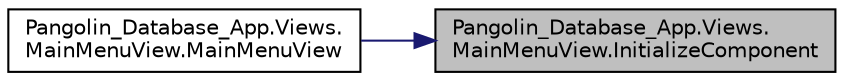 digraph "Pangolin_Database_App.Views.MainMenuView.InitializeComponent"
{
 // LATEX_PDF_SIZE
  edge [fontname="Helvetica",fontsize="10",labelfontname="Helvetica",labelfontsize="10"];
  node [fontname="Helvetica",fontsize="10",shape=record];
  rankdir="RL";
  Node1 [label="Pangolin_Database_App.Views.\lMainMenuView.InitializeComponent",height=0.2,width=0.4,color="black", fillcolor="grey75", style="filled", fontcolor="black",tooltip="InitializeComponent"];
  Node1 -> Node2 [dir="back",color="midnightblue",fontsize="10",style="solid",fontname="Helvetica"];
  Node2 [label="Pangolin_Database_App.Views.\lMainMenuView.MainMenuView",height=0.2,width=0.4,color="black", fillcolor="white", style="filled",URL="$class_pangolin___database___app_1_1_views_1_1_main_menu_view.html#a973368c660e2c533c78d20672af896f5",tooltip=" "];
}
